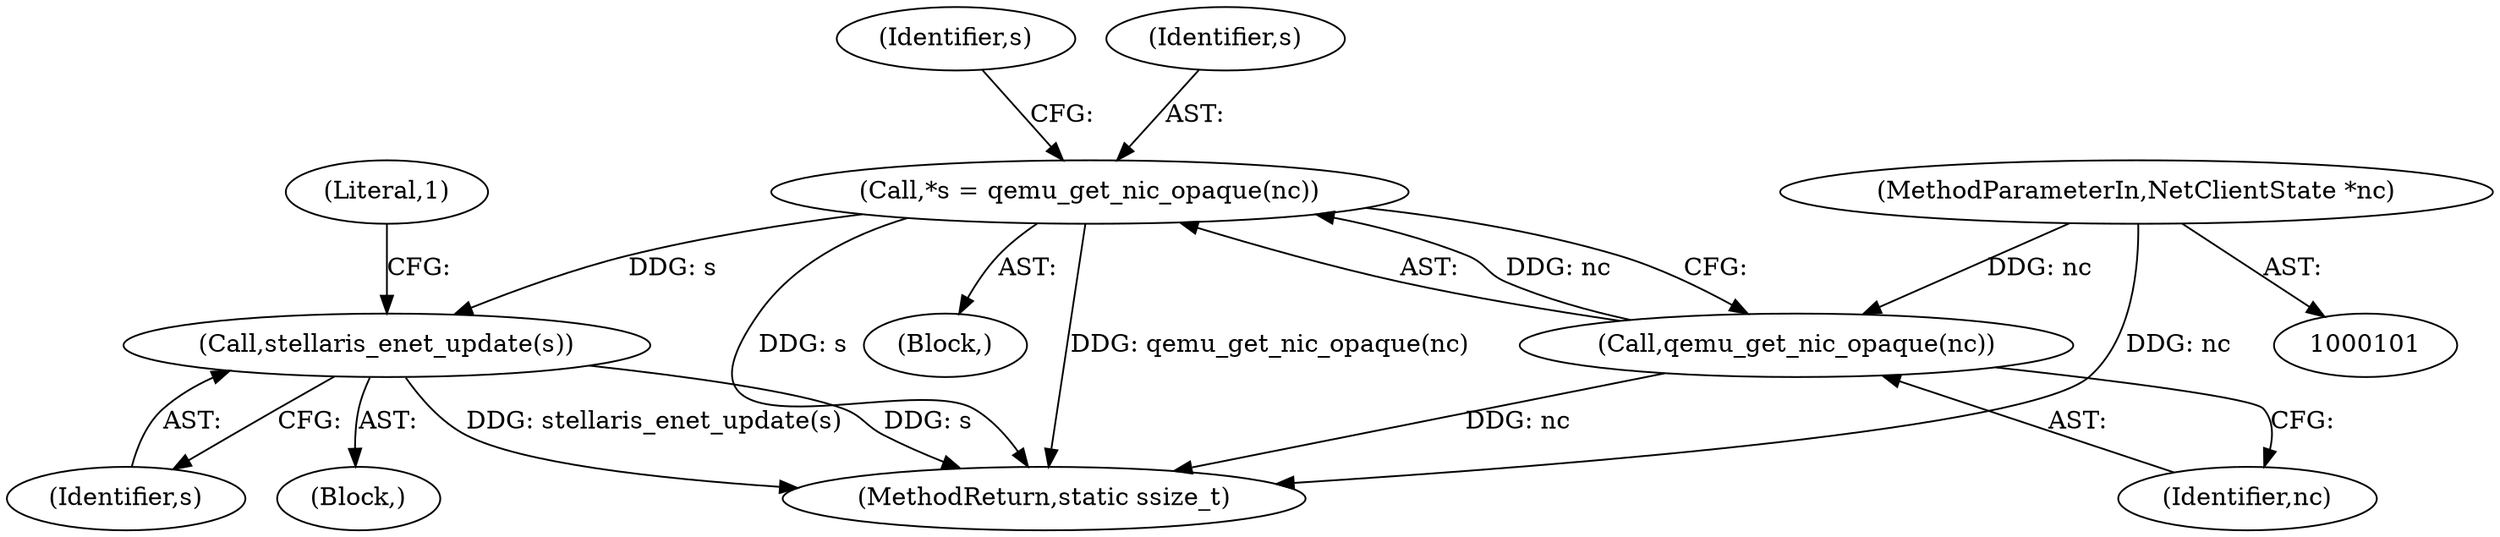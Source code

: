 digraph "0_qemu_3a15cc0e1ee7168db0782133d2607a6bfa422d66@API" {
"1000172" [label="(Call,stellaris_enet_update(s))"];
"1000107" [label="(Call,*s = qemu_get_nic_opaque(nc))"];
"1000109" [label="(Call,qemu_get_nic_opaque(nc))"];
"1000102" [label="(MethodParameterIn,NetClientState *nc)"];
"1000166" [label="(Block,)"];
"1000110" [label="(Identifier,nc)"];
"1000118" [label="(Identifier,s)"];
"1000216" [label="(MethodReturn,static ssize_t)"];
"1000105" [label="(Block,)"];
"1000102" [label="(MethodParameterIn,NetClientState *nc)"];
"1000173" [label="(Identifier,s)"];
"1000176" [label="(Literal,1)"];
"1000107" [label="(Call,*s = qemu_get_nic_opaque(nc))"];
"1000108" [label="(Identifier,s)"];
"1000172" [label="(Call,stellaris_enet_update(s))"];
"1000109" [label="(Call,qemu_get_nic_opaque(nc))"];
"1000172" -> "1000166"  [label="AST: "];
"1000172" -> "1000173"  [label="CFG: "];
"1000173" -> "1000172"  [label="AST: "];
"1000176" -> "1000172"  [label="CFG: "];
"1000172" -> "1000216"  [label="DDG: stellaris_enet_update(s)"];
"1000172" -> "1000216"  [label="DDG: s"];
"1000107" -> "1000172"  [label="DDG: s"];
"1000107" -> "1000105"  [label="AST: "];
"1000107" -> "1000109"  [label="CFG: "];
"1000108" -> "1000107"  [label="AST: "];
"1000109" -> "1000107"  [label="AST: "];
"1000118" -> "1000107"  [label="CFG: "];
"1000107" -> "1000216"  [label="DDG: s"];
"1000107" -> "1000216"  [label="DDG: qemu_get_nic_opaque(nc)"];
"1000109" -> "1000107"  [label="DDG: nc"];
"1000109" -> "1000110"  [label="CFG: "];
"1000110" -> "1000109"  [label="AST: "];
"1000109" -> "1000216"  [label="DDG: nc"];
"1000102" -> "1000109"  [label="DDG: nc"];
"1000102" -> "1000101"  [label="AST: "];
"1000102" -> "1000216"  [label="DDG: nc"];
}
